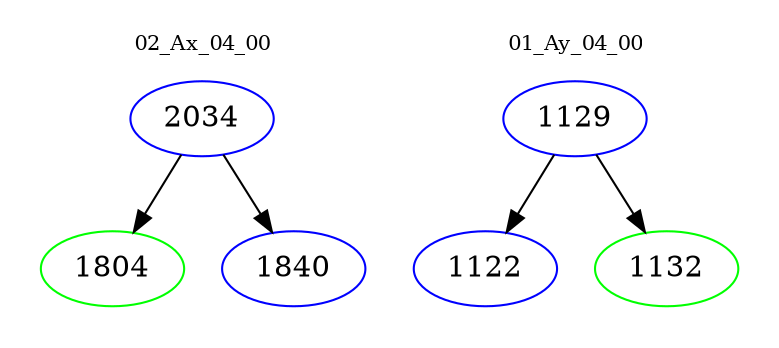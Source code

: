 digraph{
subgraph cluster_0 {
color = white
label = "02_Ax_04_00";
fontsize=10;
T0_2034 [label="2034", color="blue"]
T0_2034 -> T0_1804 [color="black"]
T0_1804 [label="1804", color="green"]
T0_2034 -> T0_1840 [color="black"]
T0_1840 [label="1840", color="blue"]
}
subgraph cluster_1 {
color = white
label = "01_Ay_04_00";
fontsize=10;
T1_1129 [label="1129", color="blue"]
T1_1129 -> T1_1122 [color="black"]
T1_1122 [label="1122", color="blue"]
T1_1129 -> T1_1132 [color="black"]
T1_1132 [label="1132", color="green"]
}
}
